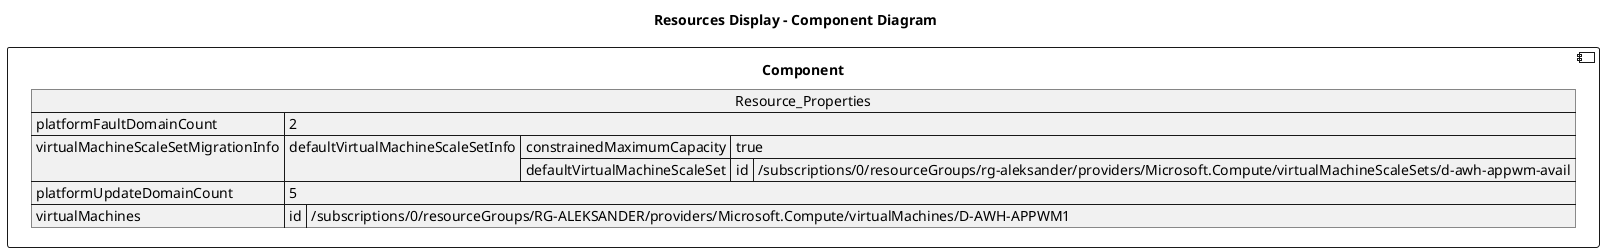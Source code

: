 @startuml

title Resources Display - Component Diagram

component Component {

json  Resource_Properties {
  "platformFaultDomainCount": 2,
  "virtualMachineScaleSetMigrationInfo": {
    "defaultVirtualMachineScaleSetInfo": {
      "constrainedMaximumCapacity": true,
      "defaultVirtualMachineScaleSet": {
        "id": "/subscriptions/0/resourceGroups/rg-aleksander/providers/Microsoft.Compute/virtualMachineScaleSets/d-awh-appwm-avail"
      }
    }
  },
  "platformUpdateDomainCount": 5,
  "virtualMachines": [
    {
      "id": "/subscriptions/0/resourceGroups/RG-ALEKSANDER/providers/Microsoft.Compute/virtualMachines/D-AWH-APPWM1"
    }
  ]
}
}
@enduml
